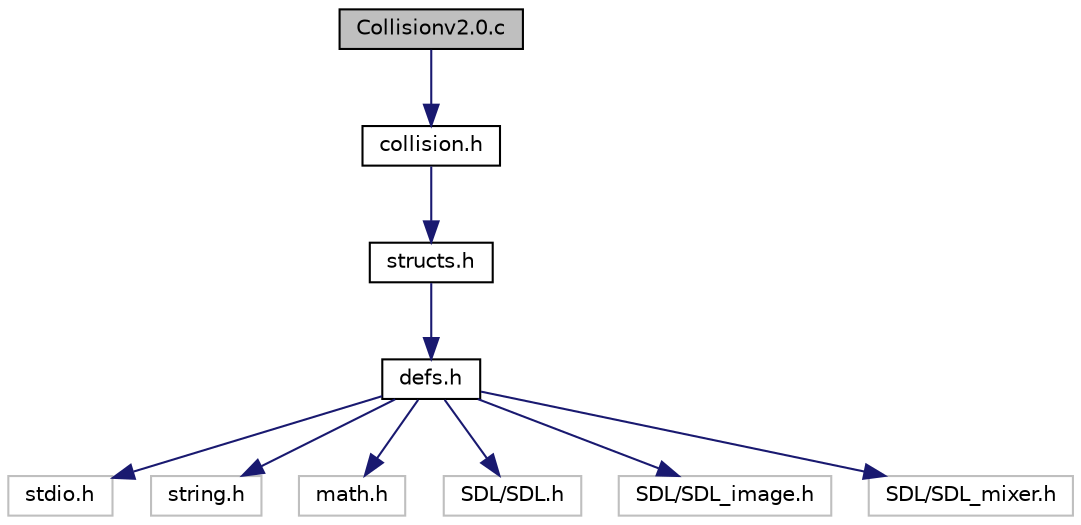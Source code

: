digraph "Collisionv2.0.c"
{
  edge [fontname="Helvetica",fontsize="10",labelfontname="Helvetica",labelfontsize="10"];
  node [fontname="Helvetica",fontsize="10",shape=record];
  Node0 [label="Collisionv2.0.c",height=0.2,width=0.4,color="black", fillcolor="grey75", style="filled", fontcolor="black"];
  Node0 -> Node1 [color="midnightblue",fontsize="10",style="solid"];
  Node1 [label="collision.h",height=0.2,width=0.4,color="black", fillcolor="white", style="filled",URL="$collision_8h_source.html"];
  Node1 -> Node2 [color="midnightblue",fontsize="10",style="solid"];
  Node2 [label="structs.h",height=0.2,width=0.4,color="black", fillcolor="white", style="filled",URL="$structs_8h_source.html"];
  Node2 -> Node3 [color="midnightblue",fontsize="10",style="solid"];
  Node3 [label="defs.h",height=0.2,width=0.4,color="black", fillcolor="white", style="filled",URL="$defs_8h_source.html"];
  Node3 -> Node4 [color="midnightblue",fontsize="10",style="solid"];
  Node4 [label="stdio.h",height=0.2,width=0.4,color="grey75", fillcolor="white", style="filled"];
  Node3 -> Node5 [color="midnightblue",fontsize="10",style="solid"];
  Node5 [label="string.h",height=0.2,width=0.4,color="grey75", fillcolor="white", style="filled"];
  Node3 -> Node6 [color="midnightblue",fontsize="10",style="solid"];
  Node6 [label="math.h",height=0.2,width=0.4,color="grey75", fillcolor="white", style="filled"];
  Node3 -> Node7 [color="midnightblue",fontsize="10",style="solid"];
  Node7 [label="SDL/SDL.h",height=0.2,width=0.4,color="grey75", fillcolor="white", style="filled"];
  Node3 -> Node8 [color="midnightblue",fontsize="10",style="solid"];
  Node8 [label="SDL/SDL_image.h",height=0.2,width=0.4,color="grey75", fillcolor="white", style="filled"];
  Node3 -> Node9 [color="midnightblue",fontsize="10",style="solid"];
  Node9 [label="SDL/SDL_mixer.h",height=0.2,width=0.4,color="grey75", fillcolor="white", style="filled"];
}
